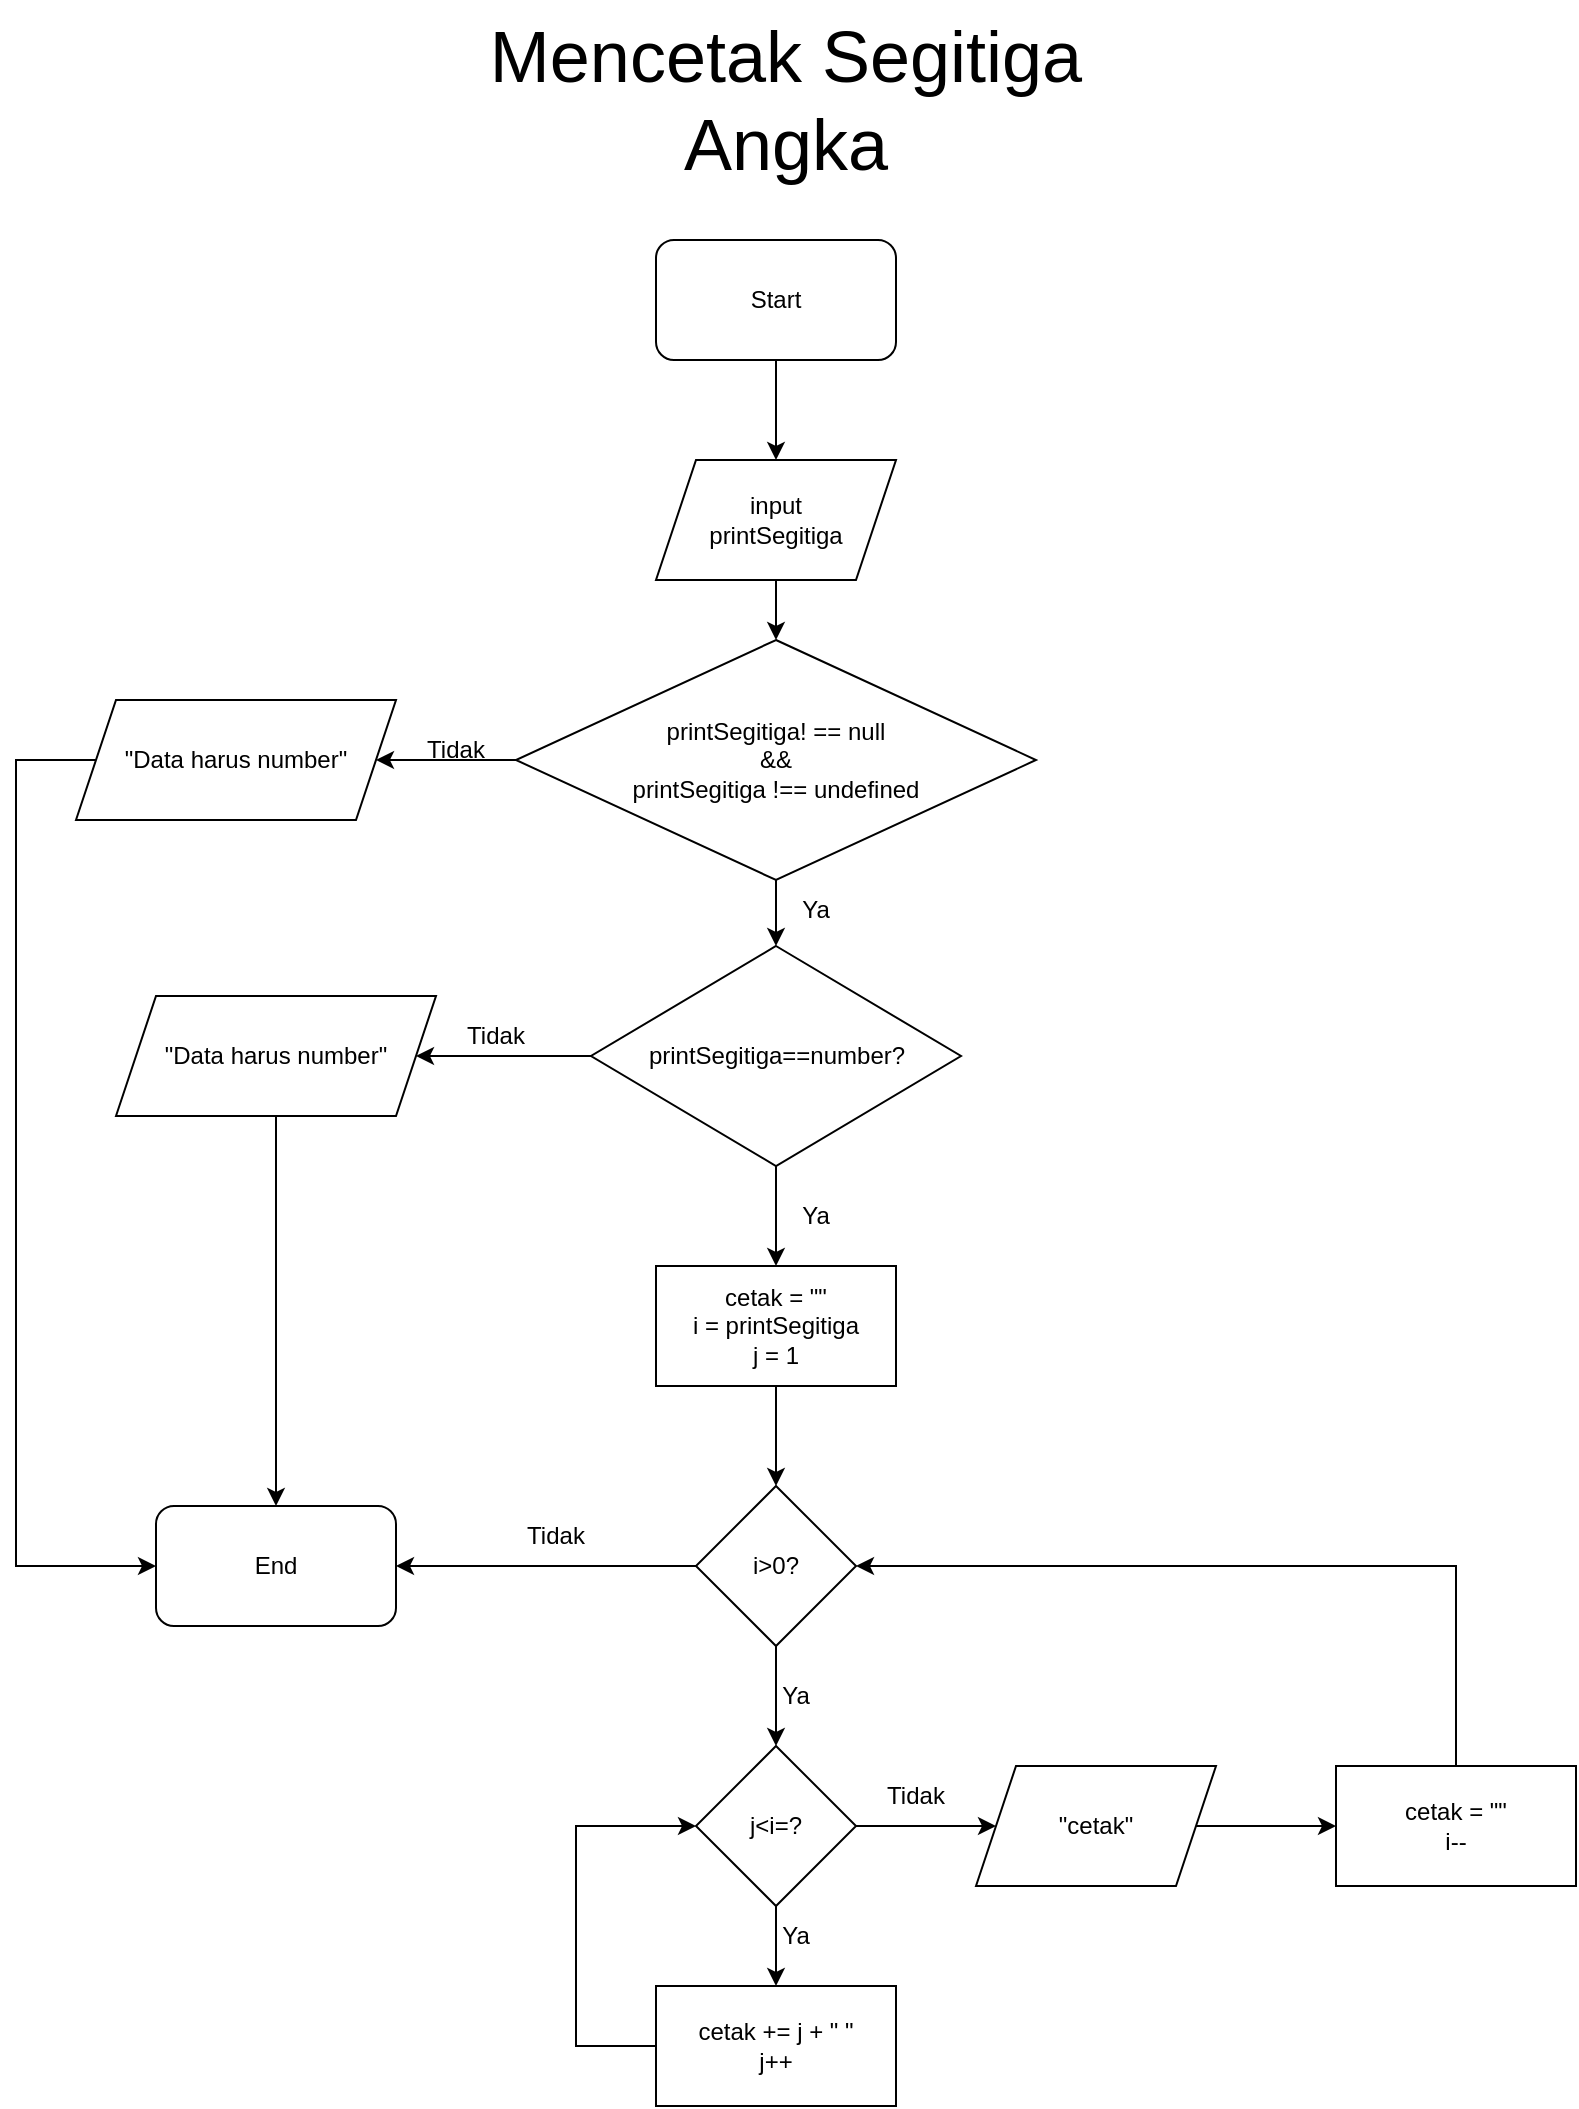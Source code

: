 <mxfile version="16.2.6" type="google"><diagram id="EGHA-ptssCjFp4QLXoKv" name="Page-1"><mxGraphModel dx="868" dy="482" grid="1" gridSize="10" guides="1" tooltips="1" connect="1" arrows="1" fold="1" page="1" pageScale="1" pageWidth="850" pageHeight="1100" math="0" shadow="0"><root><mxCell id="0"/><mxCell id="1" parent="0"/><mxCell id="dtqWLQeytqhg2CHUCtN--13" value="" style="edgeStyle=orthogonalEdgeStyle;rounded=0;orthogonalLoop=1;jettySize=auto;html=1;" parent="1" source="dtqWLQeytqhg2CHUCtN--1" target="dtqWLQeytqhg2CHUCtN--2" edge="1"><mxGeometry relative="1" as="geometry"/></mxCell><mxCell id="dtqWLQeytqhg2CHUCtN--1" value="Start" style="rounded=1;whiteSpace=wrap;html=1;" parent="1" vertex="1"><mxGeometry x="360" y="140" width="120" height="60" as="geometry"/></mxCell><mxCell id="In5_0XcVr9wK6_mqDKc9-2" value="" style="edgeStyle=orthogonalEdgeStyle;rounded=0;orthogonalLoop=1;jettySize=auto;html=1;" edge="1" parent="1" source="dtqWLQeytqhg2CHUCtN--2" target="In5_0XcVr9wK6_mqDKc9-1"><mxGeometry relative="1" as="geometry"/></mxCell><mxCell id="dtqWLQeytqhg2CHUCtN--2" value="input&lt;br&gt;printSegitiga" style="shape=parallelogram;perimeter=parallelogramPerimeter;whiteSpace=wrap;html=1;fixedSize=1;" parent="1" vertex="1"><mxGeometry x="360" y="250" width="120" height="60" as="geometry"/></mxCell><mxCell id="dtqWLQeytqhg2CHUCtN--15" value="" style="edgeStyle=orthogonalEdgeStyle;rounded=0;orthogonalLoop=1;jettySize=auto;html=1;" parent="1" source="dtqWLQeytqhg2CHUCtN--3" target="dtqWLQeytqhg2CHUCtN--4" edge="1"><mxGeometry relative="1" as="geometry"/></mxCell><mxCell id="dtqWLQeytqhg2CHUCtN--16" value="" style="edgeStyle=orthogonalEdgeStyle;rounded=0;orthogonalLoop=1;jettySize=auto;html=1;" parent="1" source="dtqWLQeytqhg2CHUCtN--3" target="dtqWLQeytqhg2CHUCtN--5" edge="1"><mxGeometry relative="1" as="geometry"/></mxCell><mxCell id="dtqWLQeytqhg2CHUCtN--3" value="printSegitiga==number?" style="rhombus;whiteSpace=wrap;html=1;" parent="1" vertex="1"><mxGeometry x="327.5" y="493" width="185" height="110" as="geometry"/></mxCell><mxCell id="dtqWLQeytqhg2CHUCtN--25" style="edgeStyle=orthogonalEdgeStyle;rounded=0;orthogonalLoop=1;jettySize=auto;html=1;" parent="1" source="dtqWLQeytqhg2CHUCtN--4" target="dtqWLQeytqhg2CHUCtN--12" edge="1"><mxGeometry relative="1" as="geometry"/></mxCell><mxCell id="dtqWLQeytqhg2CHUCtN--4" value="&quot;Data harus number&quot;" style="shape=parallelogram;perimeter=parallelogramPerimeter;whiteSpace=wrap;html=1;fixedSize=1;" parent="1" vertex="1"><mxGeometry x="90" y="518" width="160" height="60" as="geometry"/></mxCell><mxCell id="dtqWLQeytqhg2CHUCtN--17" value="" style="edgeStyle=orthogonalEdgeStyle;rounded=0;orthogonalLoop=1;jettySize=auto;html=1;" parent="1" source="dtqWLQeytqhg2CHUCtN--5" target="dtqWLQeytqhg2CHUCtN--6" edge="1"><mxGeometry relative="1" as="geometry"/></mxCell><mxCell id="dtqWLQeytqhg2CHUCtN--5" value="cetak = &quot;&quot;&lt;br&gt;i = printSegitiga&lt;br&gt;j = 1" style="rounded=0;whiteSpace=wrap;html=1;" parent="1" vertex="1"><mxGeometry x="360" y="653" width="120" height="60" as="geometry"/></mxCell><mxCell id="dtqWLQeytqhg2CHUCtN--18" value="" style="edgeStyle=orthogonalEdgeStyle;rounded=0;orthogonalLoop=1;jettySize=auto;html=1;" parent="1" source="dtqWLQeytqhg2CHUCtN--6" target="dtqWLQeytqhg2CHUCtN--8" edge="1"><mxGeometry relative="1" as="geometry"/></mxCell><mxCell id="dtqWLQeytqhg2CHUCtN--24" style="edgeStyle=orthogonalEdgeStyle;rounded=0;orthogonalLoop=1;jettySize=auto;html=1;" parent="1" source="dtqWLQeytqhg2CHUCtN--6" target="dtqWLQeytqhg2CHUCtN--12" edge="1"><mxGeometry relative="1" as="geometry"/></mxCell><mxCell id="dtqWLQeytqhg2CHUCtN--6" value="i&amp;gt;0?" style="rhombus;whiteSpace=wrap;html=1;" parent="1" vertex="1"><mxGeometry x="380" y="763" width="80" height="80" as="geometry"/></mxCell><mxCell id="dtqWLQeytqhg2CHUCtN--19" value="" style="edgeStyle=orthogonalEdgeStyle;rounded=0;orthogonalLoop=1;jettySize=auto;html=1;" parent="1" source="dtqWLQeytqhg2CHUCtN--8" target="dtqWLQeytqhg2CHUCtN--9" edge="1"><mxGeometry relative="1" as="geometry"/></mxCell><mxCell id="dtqWLQeytqhg2CHUCtN--21" value="" style="edgeStyle=orthogonalEdgeStyle;rounded=0;orthogonalLoop=1;jettySize=auto;html=1;" parent="1" source="dtqWLQeytqhg2CHUCtN--8" target="dtqWLQeytqhg2CHUCtN--10" edge="1"><mxGeometry relative="1" as="geometry"/></mxCell><mxCell id="dtqWLQeytqhg2CHUCtN--8" value="j&amp;lt;i=?" style="rhombus;whiteSpace=wrap;html=1;" parent="1" vertex="1"><mxGeometry x="380" y="893" width="80" height="80" as="geometry"/></mxCell><mxCell id="dtqWLQeytqhg2CHUCtN--20" style="edgeStyle=orthogonalEdgeStyle;rounded=0;orthogonalLoop=1;jettySize=auto;html=1;entryX=0;entryY=0.5;entryDx=0;entryDy=0;" parent="1" source="dtqWLQeytqhg2CHUCtN--9" target="dtqWLQeytqhg2CHUCtN--8" edge="1"><mxGeometry relative="1" as="geometry"><Array as="points"><mxPoint x="320" y="1043"/><mxPoint x="320" y="933"/></Array></mxGeometry></mxCell><mxCell id="dtqWLQeytqhg2CHUCtN--9" value="cetak += j + &quot; &quot;&lt;br&gt;j++" style="rounded=0;whiteSpace=wrap;html=1;" parent="1" vertex="1"><mxGeometry x="360" y="1013" width="120" height="60" as="geometry"/></mxCell><mxCell id="dtqWLQeytqhg2CHUCtN--22" value="" style="edgeStyle=orthogonalEdgeStyle;rounded=0;orthogonalLoop=1;jettySize=auto;html=1;" parent="1" source="dtqWLQeytqhg2CHUCtN--10" target="dtqWLQeytqhg2CHUCtN--11" edge="1"><mxGeometry relative="1" as="geometry"/></mxCell><mxCell id="dtqWLQeytqhg2CHUCtN--10" value="&quot;cetak&quot;" style="shape=parallelogram;perimeter=parallelogramPerimeter;whiteSpace=wrap;html=1;fixedSize=1;" parent="1" vertex="1"><mxGeometry x="520" y="903" width="120" height="60" as="geometry"/></mxCell><mxCell id="dtqWLQeytqhg2CHUCtN--23" style="edgeStyle=orthogonalEdgeStyle;rounded=0;orthogonalLoop=1;jettySize=auto;html=1;entryX=1;entryY=0.5;entryDx=0;entryDy=0;" parent="1" source="dtqWLQeytqhg2CHUCtN--11" target="dtqWLQeytqhg2CHUCtN--6" edge="1"><mxGeometry relative="1" as="geometry"><Array as="points"><mxPoint x="760" y="803"/></Array></mxGeometry></mxCell><mxCell id="dtqWLQeytqhg2CHUCtN--11" value="cetak = &quot;&quot;&lt;br&gt;i--" style="rounded=0;whiteSpace=wrap;html=1;" parent="1" vertex="1"><mxGeometry x="700" y="903" width="120" height="60" as="geometry"/></mxCell><mxCell id="dtqWLQeytqhg2CHUCtN--12" value="End" style="rounded=1;whiteSpace=wrap;html=1;" parent="1" vertex="1"><mxGeometry x="110" y="773" width="120" height="60" as="geometry"/></mxCell><mxCell id="dtqWLQeytqhg2CHUCtN--26" value="Ya" style="text;html=1;strokeColor=none;fillColor=none;align=center;verticalAlign=middle;whiteSpace=wrap;rounded=0;" parent="1" vertex="1"><mxGeometry x="410" y="613" width="60" height="30" as="geometry"/></mxCell><mxCell id="dtqWLQeytqhg2CHUCtN--27" value="Tidak" style="text;html=1;strokeColor=none;fillColor=none;align=center;verticalAlign=middle;whiteSpace=wrap;rounded=0;" parent="1" vertex="1"><mxGeometry x="280" y="773" width="60" height="30" as="geometry"/></mxCell><mxCell id="dtqWLQeytqhg2CHUCtN--28" value="Tidak" style="text;html=1;strokeColor=none;fillColor=none;align=center;verticalAlign=middle;whiteSpace=wrap;rounded=0;" parent="1" vertex="1"><mxGeometry x="250" y="523" width="60" height="30" as="geometry"/></mxCell><mxCell id="dtqWLQeytqhg2CHUCtN--29" value="Ya" style="text;html=1;strokeColor=none;fillColor=none;align=center;verticalAlign=middle;whiteSpace=wrap;rounded=0;" parent="1" vertex="1"><mxGeometry x="400" y="853" width="60" height="30" as="geometry"/></mxCell><mxCell id="dtqWLQeytqhg2CHUCtN--30" value="Ya" style="text;html=1;strokeColor=none;fillColor=none;align=center;verticalAlign=middle;whiteSpace=wrap;rounded=0;" parent="1" vertex="1"><mxGeometry x="400" y="973" width="60" height="30" as="geometry"/></mxCell><mxCell id="dtqWLQeytqhg2CHUCtN--31" value="Tidak" style="text;html=1;strokeColor=none;fillColor=none;align=center;verticalAlign=middle;whiteSpace=wrap;rounded=0;" parent="1" vertex="1"><mxGeometry x="460" y="903" width="60" height="30" as="geometry"/></mxCell><mxCell id="dtqWLQeytqhg2CHUCtN--32" value="&lt;font style=&quot;font-size: 36px&quot;&gt;Mencetak Segitiga Angka&lt;/font&gt;" style="text;html=1;strokeColor=none;fillColor=none;align=center;verticalAlign=middle;whiteSpace=wrap;rounded=0;" parent="1" vertex="1"><mxGeometry x="230" y="20" width="390" height="100" as="geometry"/></mxCell><mxCell id="In5_0XcVr9wK6_mqDKc9-3" value="" style="edgeStyle=orthogonalEdgeStyle;rounded=0;orthogonalLoop=1;jettySize=auto;html=1;" edge="1" parent="1" source="In5_0XcVr9wK6_mqDKc9-1" target="dtqWLQeytqhg2CHUCtN--3"><mxGeometry relative="1" as="geometry"/></mxCell><mxCell id="In5_0XcVr9wK6_mqDKc9-6" value="" style="edgeStyle=orthogonalEdgeStyle;rounded=0;orthogonalLoop=1;jettySize=auto;html=1;" edge="1" parent="1" source="In5_0XcVr9wK6_mqDKc9-1" target="In5_0XcVr9wK6_mqDKc9-5"><mxGeometry relative="1" as="geometry"/></mxCell><mxCell id="In5_0XcVr9wK6_mqDKc9-1" value="printSegitiga! == null&lt;br&gt;&amp;amp;&amp;amp;&lt;br&gt;printSegitiga !== undefined" style="rhombus;whiteSpace=wrap;html=1;" vertex="1" parent="1"><mxGeometry x="290" y="340" width="260" height="120" as="geometry"/></mxCell><mxCell id="In5_0XcVr9wK6_mqDKc9-4" value="Ya" style="text;html=1;strokeColor=none;fillColor=none;align=center;verticalAlign=middle;whiteSpace=wrap;rounded=0;" vertex="1" parent="1"><mxGeometry x="410" y="460" width="60" height="30" as="geometry"/></mxCell><mxCell id="In5_0XcVr9wK6_mqDKc9-8" style="edgeStyle=orthogonalEdgeStyle;rounded=0;orthogonalLoop=1;jettySize=auto;html=1;entryX=0;entryY=0.5;entryDx=0;entryDy=0;" edge="1" parent="1" source="In5_0XcVr9wK6_mqDKc9-5" target="dtqWLQeytqhg2CHUCtN--12"><mxGeometry relative="1" as="geometry"><Array as="points"><mxPoint x="40" y="400"/><mxPoint x="40" y="803"/></Array></mxGeometry></mxCell><mxCell id="In5_0XcVr9wK6_mqDKc9-5" value="&quot;Data harus number&quot;" style="shape=parallelogram;perimeter=parallelogramPerimeter;whiteSpace=wrap;html=1;fixedSize=1;" vertex="1" parent="1"><mxGeometry x="70" y="370" width="160" height="60" as="geometry"/></mxCell><mxCell id="In5_0XcVr9wK6_mqDKc9-7" value="Tidak" style="text;html=1;strokeColor=none;fillColor=none;align=center;verticalAlign=middle;whiteSpace=wrap;rounded=0;" vertex="1" parent="1"><mxGeometry x="230" y="380" width="60" height="30" as="geometry"/></mxCell></root></mxGraphModel></diagram></mxfile>